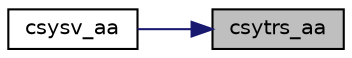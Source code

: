 digraph "csytrs_aa"
{
 // LATEX_PDF_SIZE
  edge [fontname="Helvetica",fontsize="10",labelfontname="Helvetica",labelfontsize="10"];
  node [fontname="Helvetica",fontsize="10",shape=record];
  rankdir="RL";
  Node1 [label="csytrs_aa",height=0.2,width=0.4,color="black", fillcolor="grey75", style="filled", fontcolor="black",tooltip="CSYTRS_AA"];
  Node1 -> Node2 [dir="back",color="midnightblue",fontsize="10",style="solid",fontname="Helvetica"];
  Node2 [label="csysv_aa",height=0.2,width=0.4,color="black", fillcolor="white", style="filled",URL="$csysv__aa_8f.html#ad09270e6c43ce760dfa906de7063a2ac",tooltip="CSYSV_AA computes the solution to system of linear equations A * X = B for SY matrices"];
}
